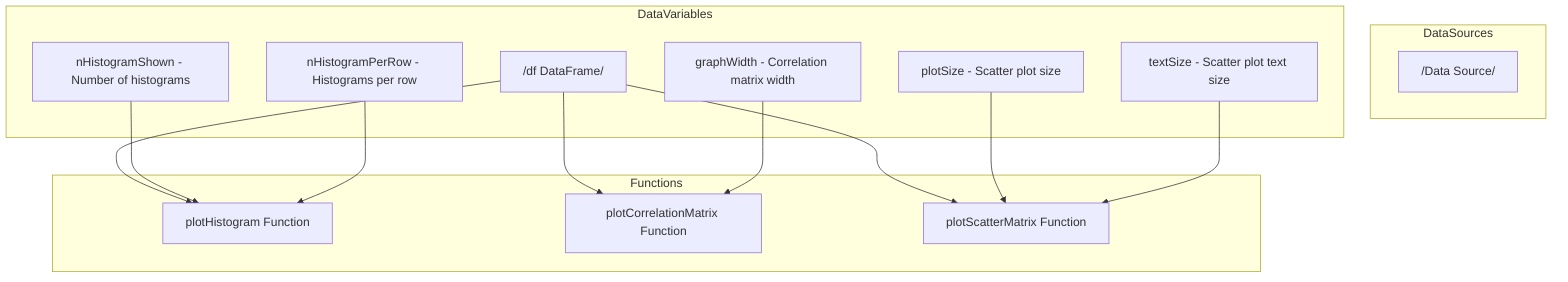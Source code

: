 flowchart TD
    %% Data Source - Placeholder for data source information
    subgraph DataSources
      source["/Data Source/"]
    end

    %% Node for DataFrame 'df'
    subgraph DataVariables
      df["/df DataFrame/"]
      nHistogramShown["nHistogramShown - Number of histograms"]
      nHistogramPerRow["nHistogramPerRow - Histograms per row"]
      graphWidth["graphWidth - Correlation matrix width"]
      plotSize["plotSize - Scatter plot size"]
      textSize["textSize - Scatter plot text size"]
    end

    %% Functions and Flow
    subgraph Functions
      plotHistogram["plotHistogram Function"]
      plotCorrelationMatrix["plotCorrelationMatrix Function"]
      plotScatterMatrix["plotScatterMatrix Function"]

      df --> plotHistogram
      df --> plotCorrelationMatrix
      df --> plotScatterMatrix
      
      nHistogramShown --> plotHistogram
      nHistogramPerRow --> plotHistogram
      graphWidth --> plotCorrelationMatrix
      plotSize --> plotScatterMatrix
      textSize --> plotScatterMatrix
    end